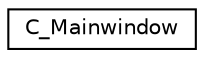 digraph "Graphical Class Hierarchy"
{
  edge [fontname="Helvetica",fontsize="10",labelfontname="Helvetica",labelfontsize="10"];
  node [fontname="Helvetica",fontsize="10",shape=record];
  rankdir="LR";
  Node1 [label="C_Mainwindow",height=0.2,width=0.4,color="black", fillcolor="white", style="filled",URL="$class_c___mainwindow.html",tooltip="Classe représentant le controller principal de l&#39;application. "];
}
